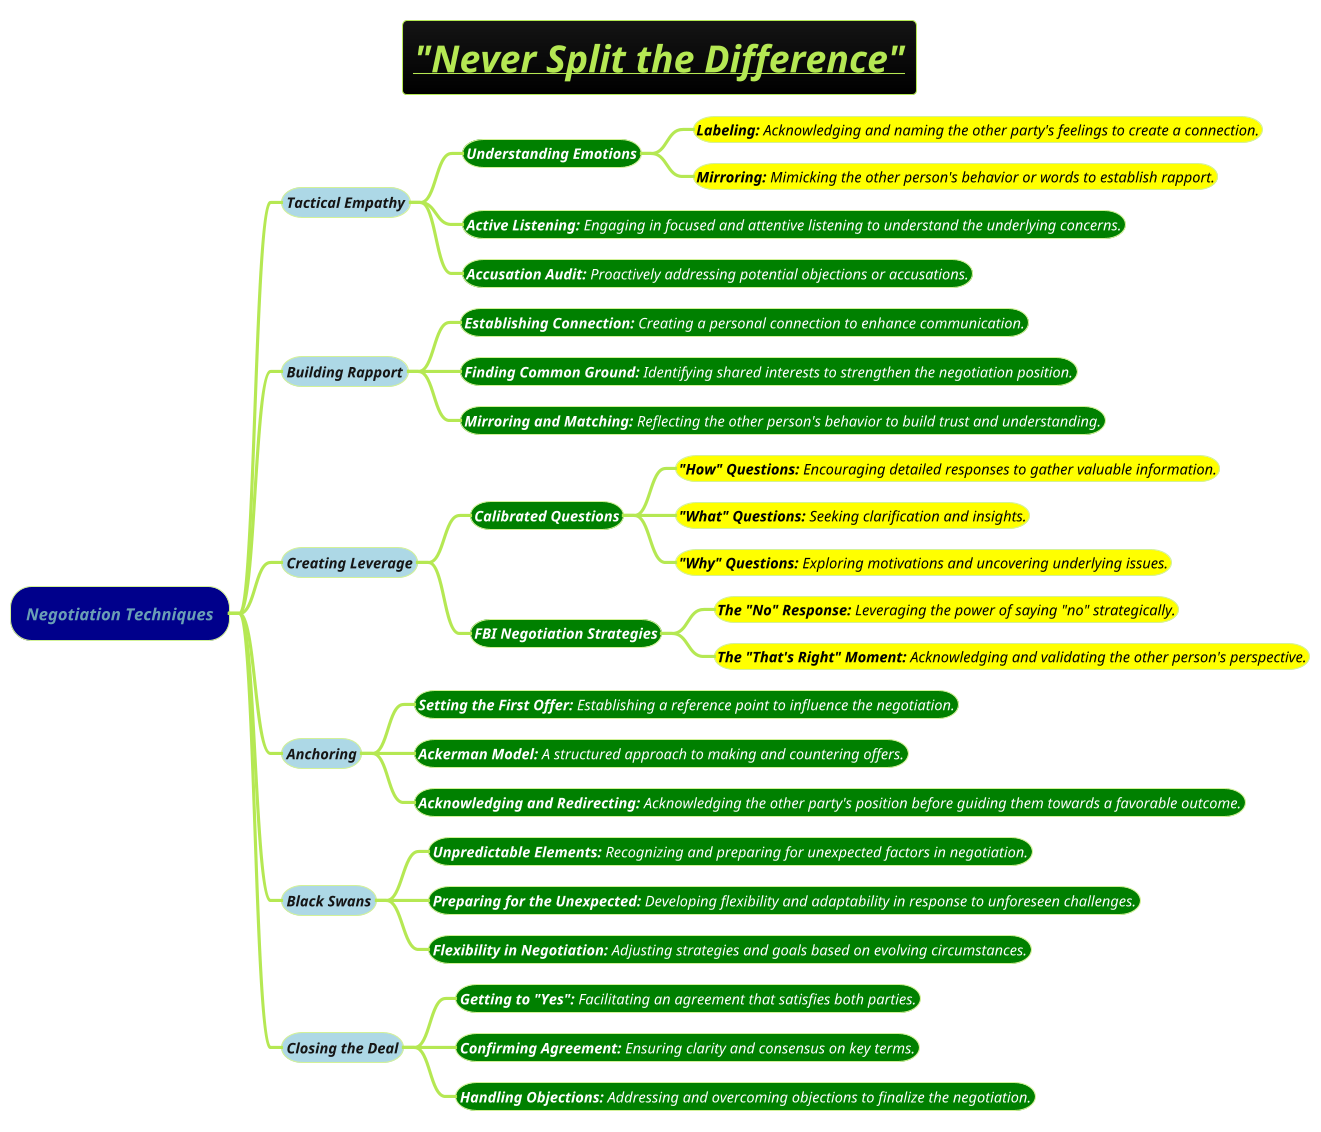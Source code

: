 @startmindmap
title =<i><b><u>"Never Split the Difference"
!theme hacker

*[#darkblue] <i>Negotiation Techniques
**[#lightblue] <i>Tactical Empathy
***[#green] <b><i><color #white><size:14>Understanding Emotions
****[#yellow] <i><color #black><size:14>**Labeling:** Acknowledging and naming the other party's feelings to create a connection.
****[#yellow] <i><color #black><size:14>**Mirroring:** Mimicking the other person's behavior or words to establish rapport.
***[#green] <i><color #white><size:14>**Active Listening:** Engaging in focused and attentive listening to understand the underlying concerns.
***[#green] <i><color #white><size:14>**Accusation Audit:** Proactively addressing potential objections or accusations.

**[#lightblue] <i>Building Rapport
***[#green] <i><color #white><size:14>**Establishing Connection:** Creating a personal connection to enhance communication.
***[#green] <i><color #white><size:14>**Finding Common Ground:** Identifying shared interests to strengthen the negotiation position.
***[#green] <i><color #white><size:14>**Mirroring and Matching:** Reflecting the other person's behavior to build trust and understanding.

**[#lightblue] <i>Creating Leverage
***[#green] <b><i><color #white><size:14>Calibrated Questions
****[#yellow] <i><color #black><size:14>**"How" Questions:** Encouraging detailed responses to gather valuable information.
****[#yellow] <i><color #black><size:14>**"What" Questions:** Seeking clarification and insights.
****[#yellow] <i><color #black><size:14>**"Why" Questions:** Exploring motivations and uncovering underlying issues.
***[#green] <b><i><color #white><size:14>FBI Negotiation Strategies
****[#yellow] <i><color #black><size:14>**The "No" Response:** Leveraging the power of saying "no" strategically.
****[#yellow] <i><color #black><size:14>**The "That's Right" Moment:** Acknowledging and validating the other person's perspective.

**[#lightblue] <i>Anchoring
***[#green] <i><color #white><size:14>**Setting the First Offer:** Establishing a reference point to influence the negotiation.
***[#green] <i><color #white><size:14>**Ackerman Model:** A structured approach to making and countering offers.
***[#green] <i><color #white><size:14>**Acknowledging and Redirecting:** Acknowledging the other party's position before guiding them towards a favorable outcome.

**[#lightblue] <i>Black Swans
***[#green] <i><color #white><size:14>**Unpredictable Elements:** Recognizing and preparing for unexpected factors in negotiation.
***[#green] <i><color #white><size:14>**Preparing for the Unexpected:** Developing flexibility and adaptability in response to unforeseen challenges.
***[#green] <i><color #white><size:14>**Flexibility in Negotiation:** Adjusting strategies and goals based on evolving circumstances.

**[#lightblue] <i>Closing the Deal
***[#green] <i><color #white><size:14>**Getting to "Yes":** Facilitating an agreement that satisfies both parties.
***[#green] <i><color #white><size:14>**Confirming Agreement:** Ensuring clarity and consensus on key terms.
***[#green] <i><color #white><size:14>**Handling Objections:** Addressing and overcoming objections to finalize the negotiation.
@endmindmap
